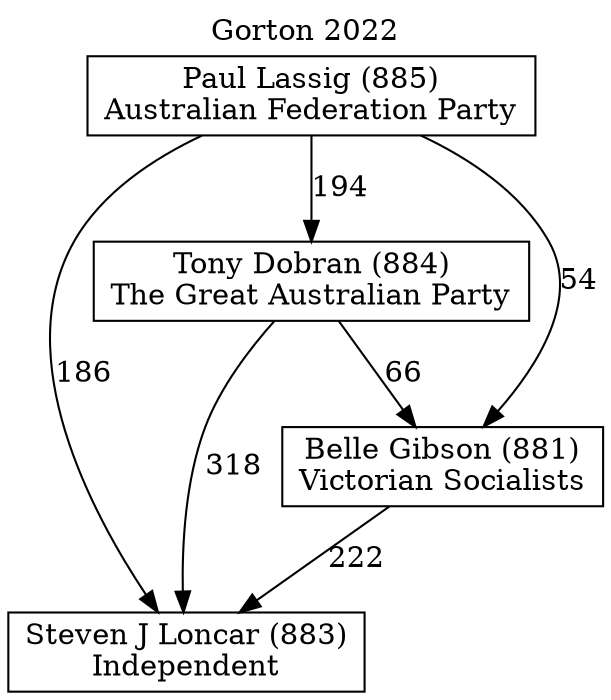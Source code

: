 // House preference flow
digraph "Steven J Loncar (883)_Gorton_2022" {
	graph [label="Gorton 2022" labelloc=t mclimit=10]
	node [shape=box]
	"Steven J Loncar (883)" [label="Steven J Loncar (883)
Independent"]
	"Tony Dobran (884)" [label="Tony Dobran (884)
The Great Australian Party"]
	"Paul Lassig (885)" [label="Paul Lassig (885)
Australian Federation Party"]
	"Belle Gibson (881)" [label="Belle Gibson (881)
Victorian Socialists"]
	"Paul Lassig (885)" -> "Steven J Loncar (883)" [label=186]
	"Paul Lassig (885)" -> "Belle Gibson (881)" [label=54]
	"Belle Gibson (881)" -> "Steven J Loncar (883)" [label=222]
	"Tony Dobran (884)" -> "Belle Gibson (881)" [label=66]
	"Paul Lassig (885)" -> "Tony Dobran (884)" [label=194]
	"Tony Dobran (884)" -> "Steven J Loncar (883)" [label=318]
}
